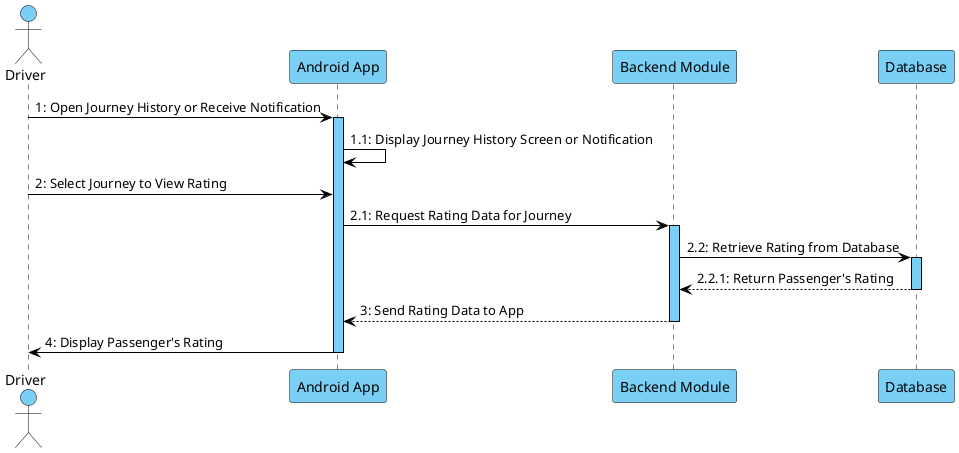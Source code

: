 @startuml DriverViewRatingFromPassengerSequenceDiagram
skinparam BackgroundColor #ffffff
skinparam sequence {
    LifeLineBorderColor #000000
    LifeLineBackgroundColor #7acff5
    ParticipantBackgroundColor #7acff5
    ParticipantBorderColor #000000
    ActorBackgroundColor #7acff5
    ActorBorderColor #000000
    ArrowColor #000000
    SequenceBoxBackgroundColor #7acff5
}

actor "Driver" as Driver
participant "Android App" as App
participant "Backend Module" as Backend
participant "Database" as DB

Driver -> App : 1: Open Journey History or Receive Notification
activate App

App -> App : 1.1: Display Journey History Screen or Notification

Driver -> App : 2: Select Journey to View Rating
App -> Backend : 2.1: Request Rating Data for Journey
activate Backend

Backend -> DB : 2.2: Retrieve Rating from Database
activate DB
DB --> Backend : 2.2.1: Return Passenger's Rating
deactivate DB

Backend --> App : 3: Send Rating Data to App
deactivate Backend

App -> Driver : 4: Display Passenger's Rating
deactivate App

@enduml
